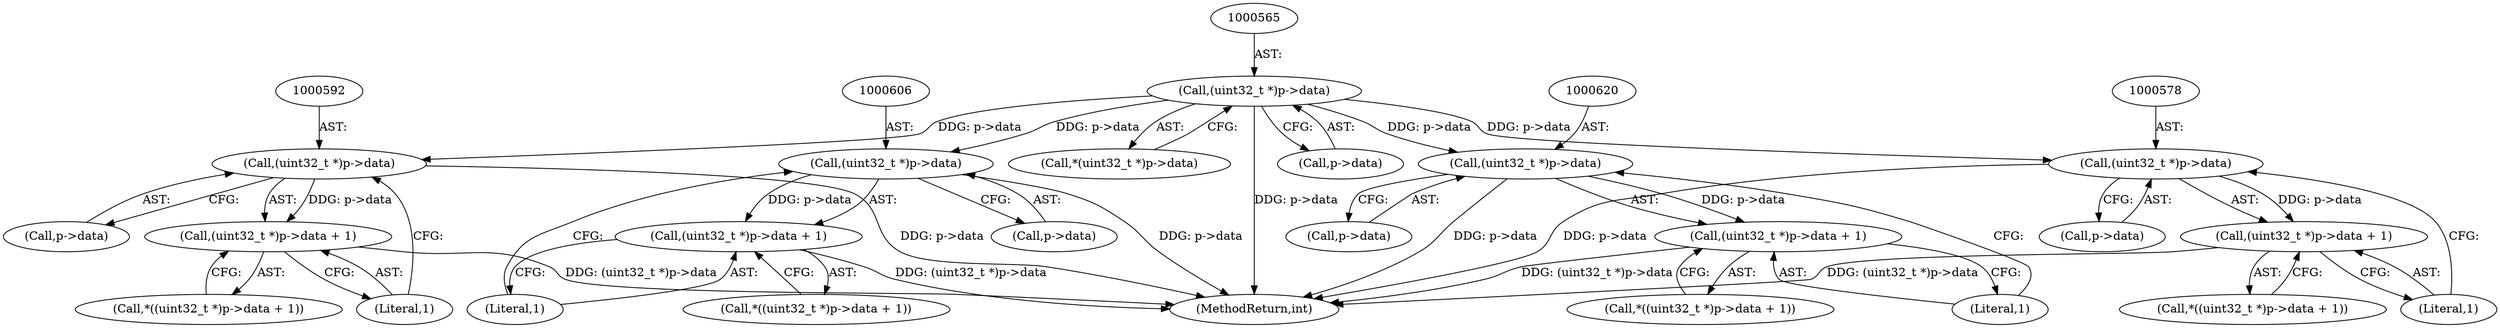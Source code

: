 digraph "0_Android_aeea52da00d210587fb3ed895de3d5f2e0264c88_11@pointer" {
"1000564" [label="(Call,(uint32_t *)p->data)"];
"1000577" [label="(Call,(uint32_t *)p->data)"];
"1000576" [label="(Call,(uint32_t *)p->data + 1)"];
"1000591" [label="(Call,(uint32_t *)p->data)"];
"1000590" [label="(Call,(uint32_t *)p->data + 1)"];
"1000605" [label="(Call,(uint32_t *)p->data)"];
"1000604" [label="(Call,(uint32_t *)p->data + 1)"];
"1000619" [label="(Call,(uint32_t *)p->data)"];
"1000618" [label="(Call,(uint32_t *)p->data + 1)"];
"1000607" [label="(Call,p->data)"];
"1000563" [label="(Call,*(uint32_t *)p->data)"];
"1000590" [label="(Call,(uint32_t *)p->data + 1)"];
"1000617" [label="(Call,*((uint32_t *)p->data + 1))"];
"1000610" [label="(Literal,1)"];
"1000589" [label="(Call,*((uint32_t *)p->data + 1))"];
"1000604" [label="(Call,(uint32_t *)p->data + 1)"];
"1000582" [label="(Literal,1)"];
"1000566" [label="(Call,p->data)"];
"1000593" [label="(Call,p->data)"];
"1000575" [label="(Call,*((uint32_t *)p->data + 1))"];
"1000603" [label="(Call,*((uint32_t *)p->data + 1))"];
"1000624" [label="(Literal,1)"];
"1000577" [label="(Call,(uint32_t *)p->data)"];
"1000619" [label="(Call,(uint32_t *)p->data)"];
"1000605" [label="(Call,(uint32_t *)p->data)"];
"1001028" [label="(MethodReturn,int)"];
"1000579" [label="(Call,p->data)"];
"1000591" [label="(Call,(uint32_t *)p->data)"];
"1000618" [label="(Call,(uint32_t *)p->data + 1)"];
"1000596" [label="(Literal,1)"];
"1000576" [label="(Call,(uint32_t *)p->data + 1)"];
"1000621" [label="(Call,p->data)"];
"1000564" [label="(Call,(uint32_t *)p->data)"];
"1000564" -> "1000563"  [label="AST: "];
"1000564" -> "1000566"  [label="CFG: "];
"1000565" -> "1000564"  [label="AST: "];
"1000566" -> "1000564"  [label="AST: "];
"1000563" -> "1000564"  [label="CFG: "];
"1000564" -> "1001028"  [label="DDG: p->data"];
"1000564" -> "1000577"  [label="DDG: p->data"];
"1000564" -> "1000591"  [label="DDG: p->data"];
"1000564" -> "1000605"  [label="DDG: p->data"];
"1000564" -> "1000619"  [label="DDG: p->data"];
"1000577" -> "1000576"  [label="AST: "];
"1000577" -> "1000579"  [label="CFG: "];
"1000578" -> "1000577"  [label="AST: "];
"1000579" -> "1000577"  [label="AST: "];
"1000582" -> "1000577"  [label="CFG: "];
"1000577" -> "1001028"  [label="DDG: p->data"];
"1000577" -> "1000576"  [label="DDG: p->data"];
"1000576" -> "1000575"  [label="AST: "];
"1000576" -> "1000582"  [label="CFG: "];
"1000582" -> "1000576"  [label="AST: "];
"1000575" -> "1000576"  [label="CFG: "];
"1000576" -> "1001028"  [label="DDG: (uint32_t *)p->data"];
"1000591" -> "1000590"  [label="AST: "];
"1000591" -> "1000593"  [label="CFG: "];
"1000592" -> "1000591"  [label="AST: "];
"1000593" -> "1000591"  [label="AST: "];
"1000596" -> "1000591"  [label="CFG: "];
"1000591" -> "1001028"  [label="DDG: p->data"];
"1000591" -> "1000590"  [label="DDG: p->data"];
"1000590" -> "1000589"  [label="AST: "];
"1000590" -> "1000596"  [label="CFG: "];
"1000596" -> "1000590"  [label="AST: "];
"1000589" -> "1000590"  [label="CFG: "];
"1000590" -> "1001028"  [label="DDG: (uint32_t *)p->data"];
"1000605" -> "1000604"  [label="AST: "];
"1000605" -> "1000607"  [label="CFG: "];
"1000606" -> "1000605"  [label="AST: "];
"1000607" -> "1000605"  [label="AST: "];
"1000610" -> "1000605"  [label="CFG: "];
"1000605" -> "1001028"  [label="DDG: p->data"];
"1000605" -> "1000604"  [label="DDG: p->data"];
"1000604" -> "1000603"  [label="AST: "];
"1000604" -> "1000610"  [label="CFG: "];
"1000610" -> "1000604"  [label="AST: "];
"1000603" -> "1000604"  [label="CFG: "];
"1000604" -> "1001028"  [label="DDG: (uint32_t *)p->data"];
"1000619" -> "1000618"  [label="AST: "];
"1000619" -> "1000621"  [label="CFG: "];
"1000620" -> "1000619"  [label="AST: "];
"1000621" -> "1000619"  [label="AST: "];
"1000624" -> "1000619"  [label="CFG: "];
"1000619" -> "1001028"  [label="DDG: p->data"];
"1000619" -> "1000618"  [label="DDG: p->data"];
"1000618" -> "1000617"  [label="AST: "];
"1000618" -> "1000624"  [label="CFG: "];
"1000624" -> "1000618"  [label="AST: "];
"1000617" -> "1000618"  [label="CFG: "];
"1000618" -> "1001028"  [label="DDG: (uint32_t *)p->data"];
}
